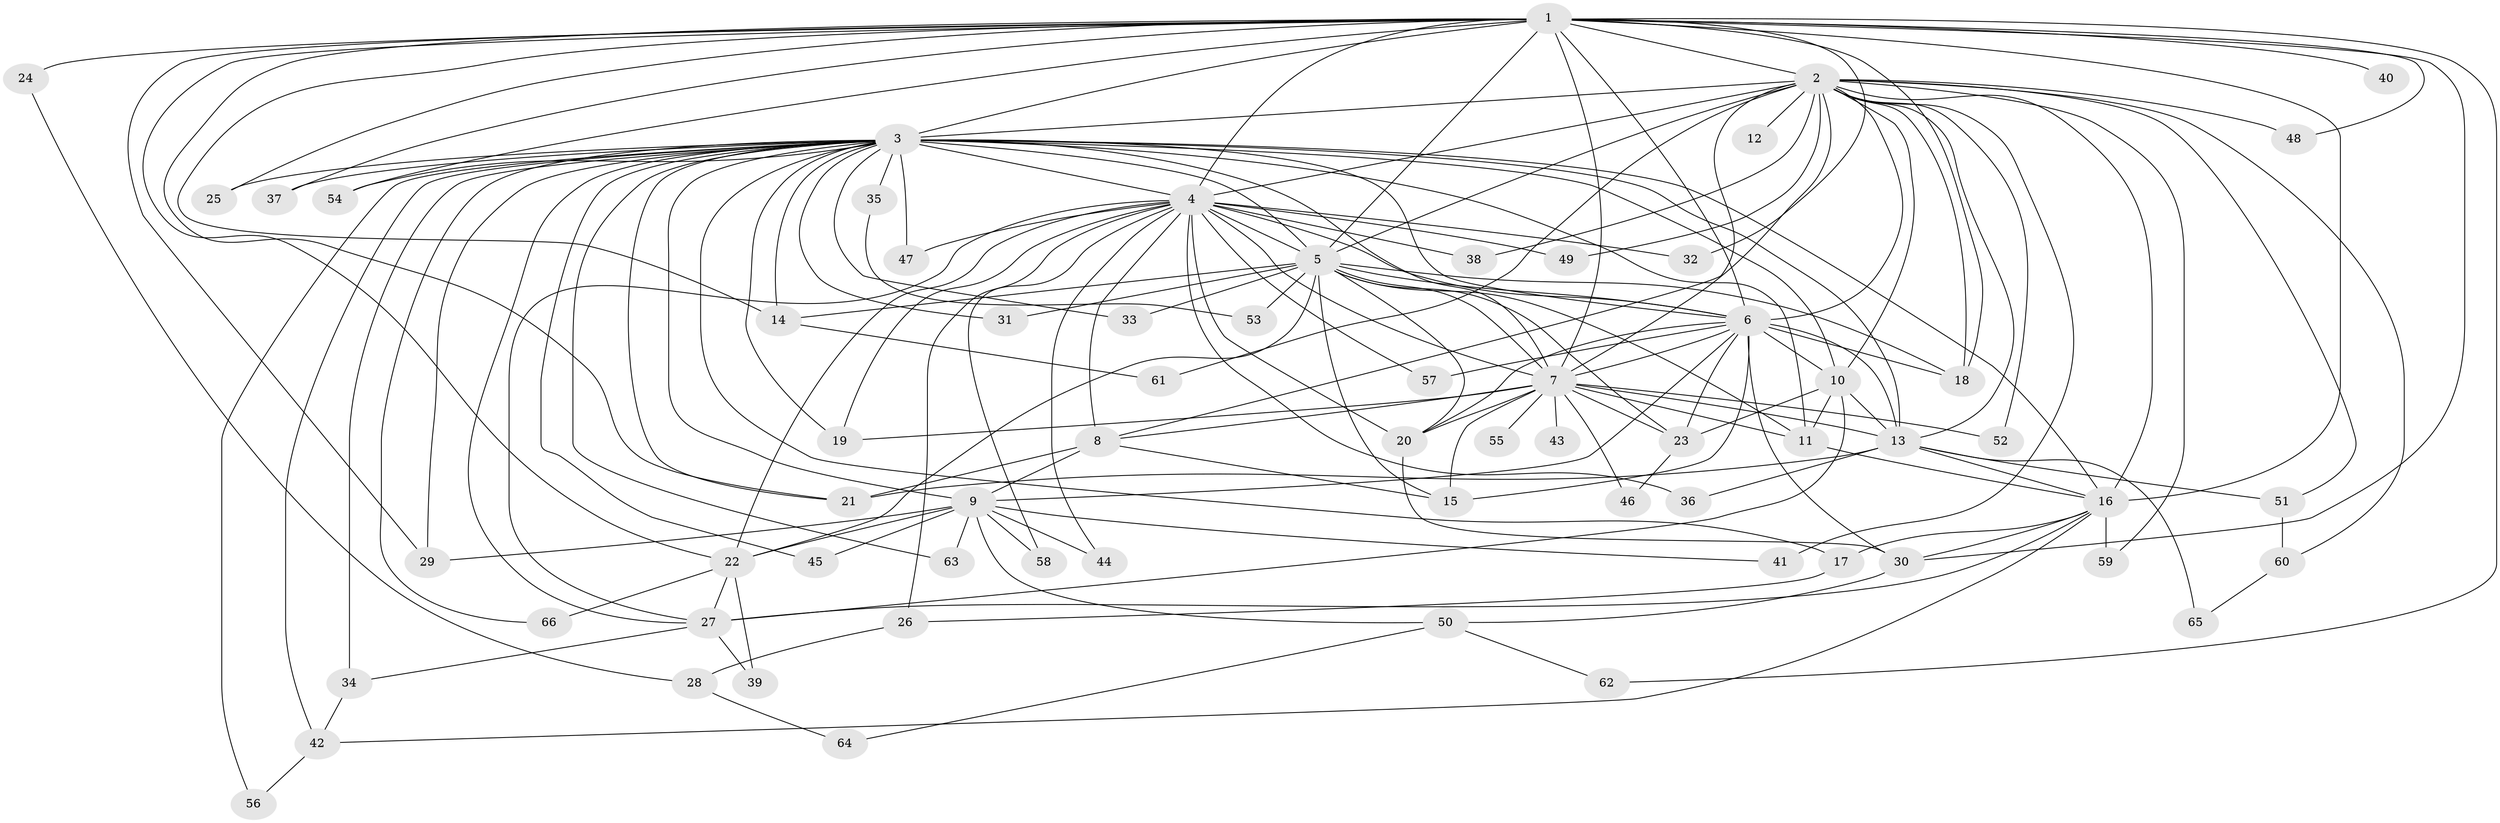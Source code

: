 // original degree distribution, {19: 0.007633587786259542, 14: 0.007633587786259542, 28: 0.022900763358778626, 25: 0.015267175572519083, 24: 0.015267175572519083, 27: 0.007633587786259542, 9: 0.007633587786259542, 2: 0.5648854961832062, 10: 0.007633587786259542, 6: 0.007633587786259542, 3: 0.183206106870229, 5: 0.05343511450381679, 4: 0.09923664122137404}
// Generated by graph-tools (version 1.1) at 2025/49/03/04/25 22:49:50]
// undirected, 66 vertices, 165 edges
graph export_dot {
  node [color=gray90,style=filled];
  1;
  2;
  3;
  4;
  5;
  6;
  7;
  8;
  9;
  10;
  11;
  12;
  13;
  14;
  15;
  16;
  17;
  18;
  19;
  20;
  21;
  22;
  23;
  24;
  25;
  26;
  27;
  28;
  29;
  30;
  31;
  32;
  33;
  34;
  35;
  36;
  37;
  38;
  39;
  40;
  41;
  42;
  43;
  44;
  45;
  46;
  47;
  48;
  49;
  50;
  51;
  52;
  53;
  54;
  55;
  56;
  57;
  58;
  59;
  60;
  61;
  62;
  63;
  64;
  65;
  66;
  1 -- 2 [weight=4.0];
  1 -- 3 [weight=4.0];
  1 -- 4 [weight=2.0];
  1 -- 5 [weight=4.0];
  1 -- 6 [weight=2.0];
  1 -- 7 [weight=2.0];
  1 -- 14 [weight=3.0];
  1 -- 16 [weight=6.0];
  1 -- 18 [weight=1.0];
  1 -- 21 [weight=1.0];
  1 -- 22 [weight=1.0];
  1 -- 24 [weight=1.0];
  1 -- 25 [weight=1.0];
  1 -- 29 [weight=1.0];
  1 -- 30 [weight=1.0];
  1 -- 32 [weight=1.0];
  1 -- 37 [weight=1.0];
  1 -- 40 [weight=1.0];
  1 -- 48 [weight=2.0];
  1 -- 54 [weight=1.0];
  1 -- 62 [weight=1.0];
  2 -- 3 [weight=4.0];
  2 -- 4 [weight=2.0];
  2 -- 5 [weight=3.0];
  2 -- 6 [weight=3.0];
  2 -- 7 [weight=2.0];
  2 -- 8 [weight=1.0];
  2 -- 10 [weight=1.0];
  2 -- 12 [weight=1.0];
  2 -- 13 [weight=2.0];
  2 -- 16 [weight=1.0];
  2 -- 18 [weight=1.0];
  2 -- 38 [weight=1.0];
  2 -- 41 [weight=1.0];
  2 -- 48 [weight=1.0];
  2 -- 49 [weight=1.0];
  2 -- 51 [weight=1.0];
  2 -- 52 [weight=1.0];
  2 -- 59 [weight=1.0];
  2 -- 60 [weight=1.0];
  2 -- 61 [weight=1.0];
  3 -- 4 [weight=3.0];
  3 -- 5 [weight=4.0];
  3 -- 6 [weight=2.0];
  3 -- 7 [weight=2.0];
  3 -- 9 [weight=2.0];
  3 -- 10 [weight=1.0];
  3 -- 11 [weight=1.0];
  3 -- 13 [weight=1.0];
  3 -- 14 [weight=1.0];
  3 -- 16 [weight=1.0];
  3 -- 17 [weight=1.0];
  3 -- 19 [weight=2.0];
  3 -- 21 [weight=2.0];
  3 -- 25 [weight=2.0];
  3 -- 27 [weight=1.0];
  3 -- 29 [weight=2.0];
  3 -- 31 [weight=1.0];
  3 -- 33 [weight=1.0];
  3 -- 34 [weight=1.0];
  3 -- 35 [weight=1.0];
  3 -- 37 [weight=1.0];
  3 -- 42 [weight=1.0];
  3 -- 45 [weight=1.0];
  3 -- 47 [weight=1.0];
  3 -- 54 [weight=1.0];
  3 -- 56 [weight=1.0];
  3 -- 63 [weight=1.0];
  3 -- 66 [weight=1.0];
  4 -- 5 [weight=1.0];
  4 -- 6 [weight=1.0];
  4 -- 7 [weight=1.0];
  4 -- 8 [weight=1.0];
  4 -- 19 [weight=1.0];
  4 -- 20 [weight=1.0];
  4 -- 22 [weight=1.0];
  4 -- 26 [weight=1.0];
  4 -- 27 [weight=1.0];
  4 -- 32 [weight=1.0];
  4 -- 36 [weight=1.0];
  4 -- 38 [weight=1.0];
  4 -- 44 [weight=1.0];
  4 -- 47 [weight=1.0];
  4 -- 49 [weight=1.0];
  4 -- 57 [weight=1.0];
  4 -- 58 [weight=1.0];
  5 -- 6 [weight=2.0];
  5 -- 7 [weight=3.0];
  5 -- 11 [weight=2.0];
  5 -- 14 [weight=1.0];
  5 -- 15 [weight=2.0];
  5 -- 18 [weight=1.0];
  5 -- 20 [weight=1.0];
  5 -- 22 [weight=1.0];
  5 -- 23 [weight=1.0];
  5 -- 31 [weight=1.0];
  5 -- 33 [weight=1.0];
  5 -- 53 [weight=1.0];
  6 -- 7 [weight=1.0];
  6 -- 9 [weight=1.0];
  6 -- 10 [weight=1.0];
  6 -- 13 [weight=8.0];
  6 -- 15 [weight=1.0];
  6 -- 18 [weight=1.0];
  6 -- 20 [weight=1.0];
  6 -- 23 [weight=1.0];
  6 -- 30 [weight=1.0];
  6 -- 57 [weight=1.0];
  7 -- 8 [weight=1.0];
  7 -- 11 [weight=1.0];
  7 -- 13 [weight=1.0];
  7 -- 15 [weight=1.0];
  7 -- 19 [weight=1.0];
  7 -- 20 [weight=1.0];
  7 -- 23 [weight=1.0];
  7 -- 43 [weight=1.0];
  7 -- 46 [weight=1.0];
  7 -- 52 [weight=1.0];
  7 -- 55 [weight=1.0];
  8 -- 9 [weight=1.0];
  8 -- 15 [weight=1.0];
  8 -- 21 [weight=4.0];
  9 -- 22 [weight=1.0];
  9 -- 29 [weight=1.0];
  9 -- 41 [weight=1.0];
  9 -- 44 [weight=1.0];
  9 -- 45 [weight=1.0];
  9 -- 50 [weight=1.0];
  9 -- 58 [weight=1.0];
  9 -- 63 [weight=1.0];
  10 -- 11 [weight=1.0];
  10 -- 13 [weight=1.0];
  10 -- 23 [weight=1.0];
  10 -- 27 [weight=1.0];
  11 -- 16 [weight=1.0];
  13 -- 16 [weight=2.0];
  13 -- 21 [weight=1.0];
  13 -- 36 [weight=1.0];
  13 -- 51 [weight=1.0];
  13 -- 65 [weight=1.0];
  14 -- 61 [weight=1.0];
  16 -- 17 [weight=1.0];
  16 -- 27 [weight=1.0];
  16 -- 30 [weight=1.0];
  16 -- 42 [weight=1.0];
  16 -- 59 [weight=1.0];
  17 -- 26 [weight=1.0];
  20 -- 30 [weight=1.0];
  22 -- 27 [weight=1.0];
  22 -- 39 [weight=1.0];
  22 -- 66 [weight=1.0];
  23 -- 46 [weight=1.0];
  24 -- 28 [weight=1.0];
  26 -- 28 [weight=1.0];
  27 -- 34 [weight=1.0];
  27 -- 39 [weight=1.0];
  28 -- 64 [weight=1.0];
  30 -- 50 [weight=1.0];
  34 -- 42 [weight=1.0];
  35 -- 53 [weight=1.0];
  42 -- 56 [weight=1.0];
  50 -- 62 [weight=1.0];
  50 -- 64 [weight=1.0];
  51 -- 60 [weight=1.0];
  60 -- 65 [weight=1.0];
}
